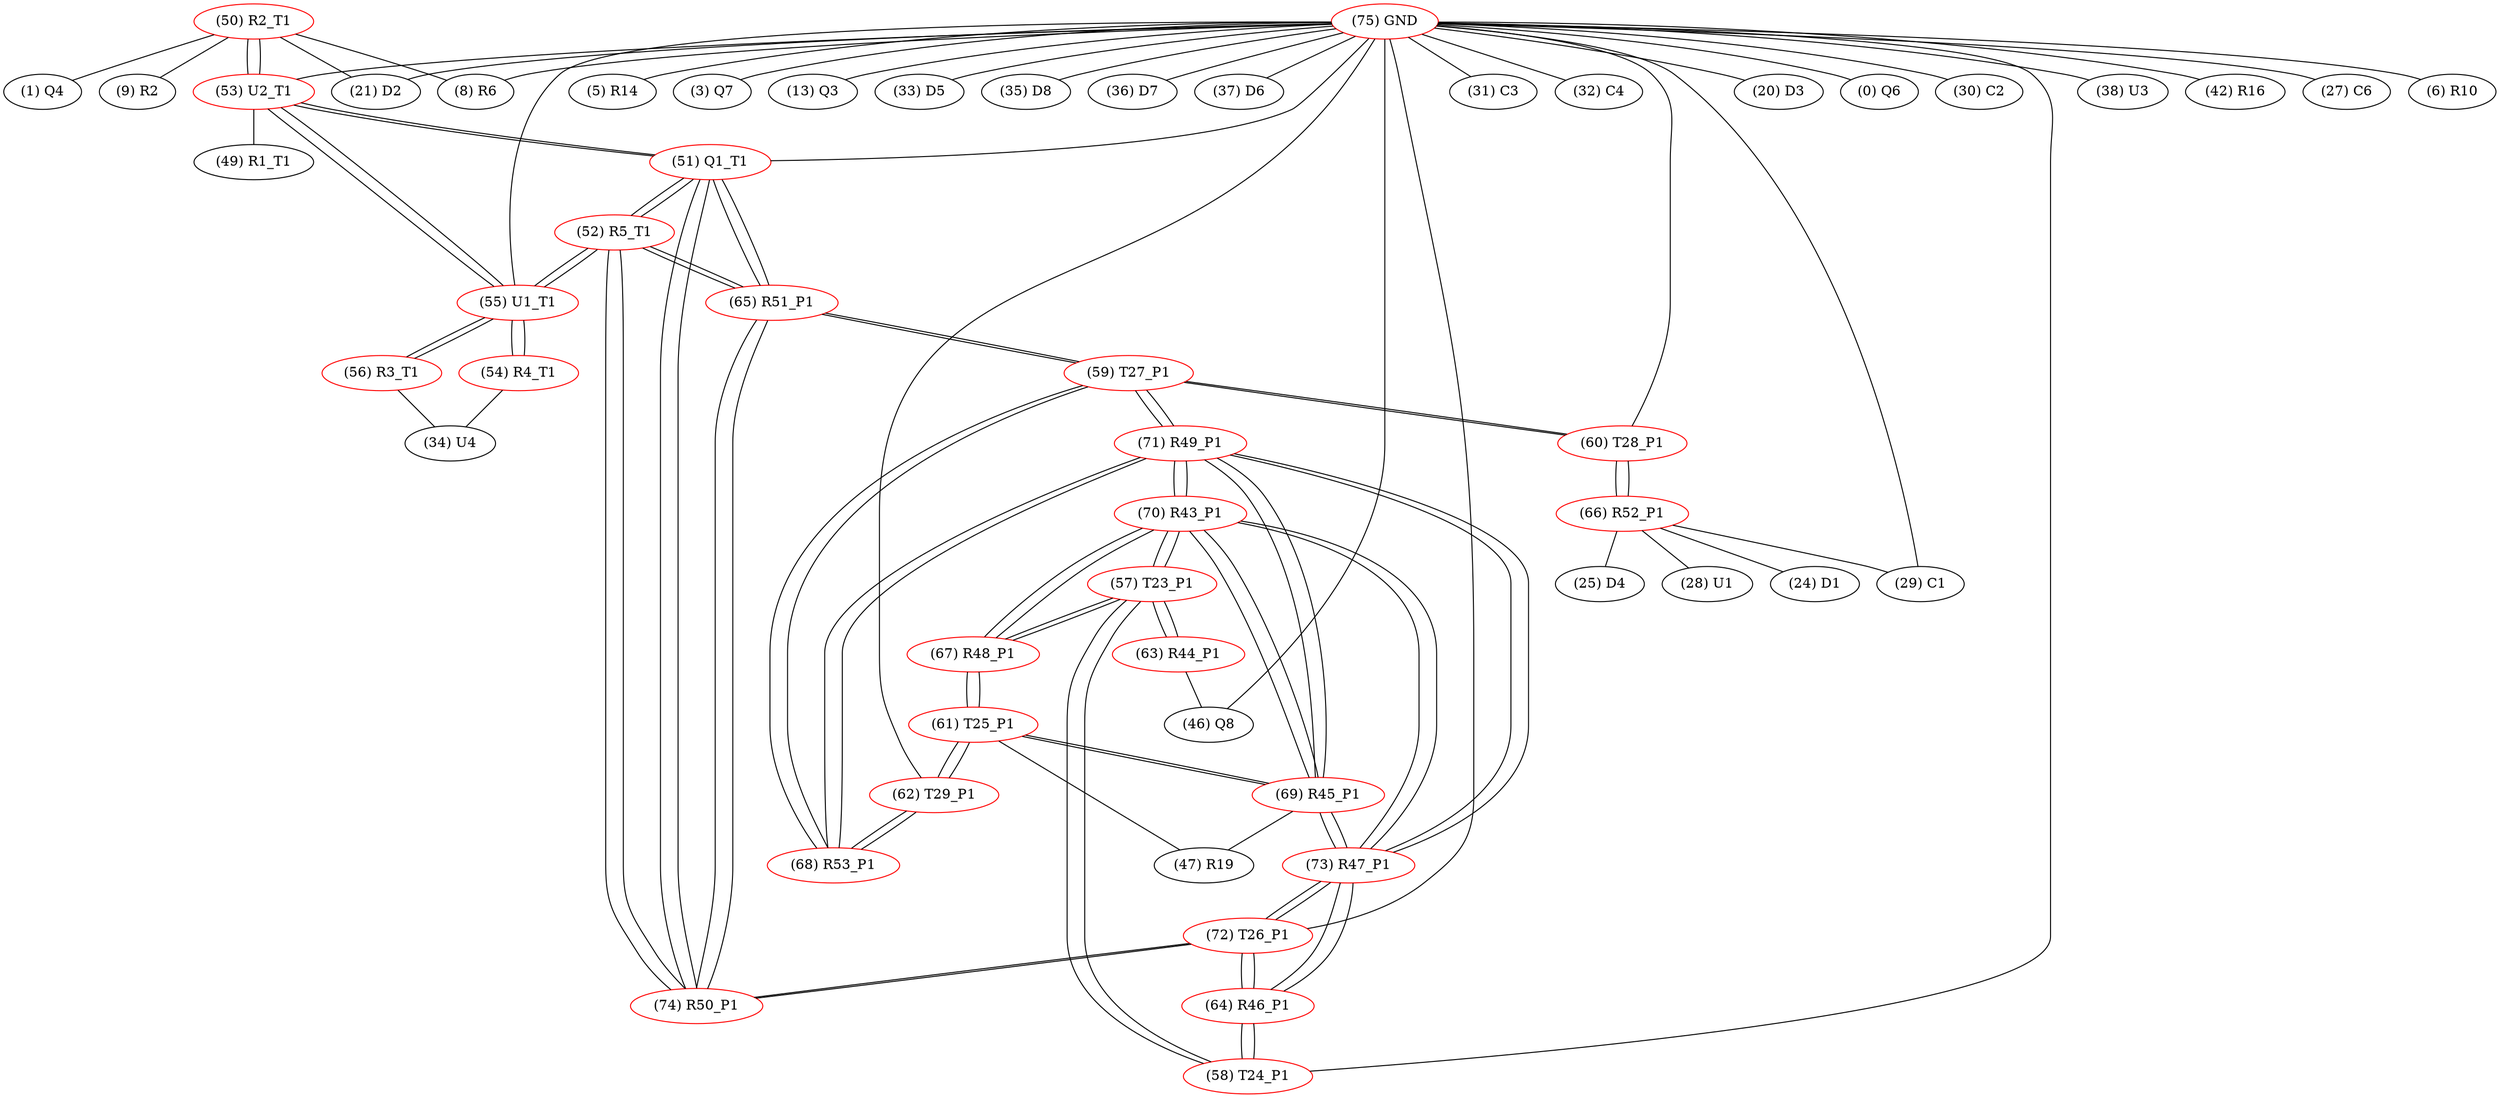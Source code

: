 graph {
	50 [label="(50) R2_T1" color=red]
	1 [label="(1) Q4"]
	9 [label="(9) R2"]
	8 [label="(8) R6"]
	21 [label="(21) D2"]
	53 [label="(53) U2_T1"]
	51 [label="(51) Q1_T1" color=red]
	53 [label="(53) U2_T1"]
	65 [label="(65) R51_P1"]
	74 [label="(74) R50_P1"]
	52 [label="(52) R5_T1"]
	52 [label="(52) R5_T1" color=red]
	55 [label="(55) U1_T1"]
	65 [label="(65) R51_P1"]
	74 [label="(74) R50_P1"]
	51 [label="(51) Q1_T1"]
	53 [label="(53) U2_T1" color=red]
	50 [label="(50) R2_T1"]
	55 [label="(55) U1_T1"]
	49 [label="(49) R1_T1"]
	51 [label="(51) Q1_T1"]
	54 [label="(54) R4_T1" color=red]
	34 [label="(34) U4"]
	55 [label="(55) U1_T1"]
	55 [label="(55) U1_T1" color=red]
	56 [label="(56) R3_T1"]
	54 [label="(54) R4_T1"]
	53 [label="(53) U2_T1"]
	52 [label="(52) R5_T1"]
	56 [label="(56) R3_T1" color=red]
	34 [label="(34) U4"]
	55 [label="(55) U1_T1"]
	57 [label="(57) T23_P1" color=red]
	67 [label="(67) R48_P1"]
	70 [label="(70) R43_P1"]
	58 [label="(58) T24_P1"]
	63 [label="(63) R44_P1"]
	58 [label="(58) T24_P1" color=red]
	64 [label="(64) R46_P1"]
	57 [label="(57) T23_P1"]
	59 [label="(59) T27_P1" color=red]
	65 [label="(65) R51_P1"]
	60 [label="(60) T28_P1"]
	68 [label="(68) R53_P1"]
	71 [label="(71) R49_P1"]
	60 [label="(60) T28_P1" color=red]
	66 [label="(66) R52_P1"]
	59 [label="(59) T27_P1"]
	61 [label="(61) T25_P1" color=red]
	62 [label="(62) T29_P1"]
	67 [label="(67) R48_P1"]
	69 [label="(69) R45_P1"]
	47 [label="(47) R19"]
	62 [label="(62) T29_P1" color=red]
	61 [label="(61) T25_P1"]
	68 [label="(68) R53_P1"]
	63 [label="(63) R44_P1" color=red]
	46 [label="(46) Q8"]
	57 [label="(57) T23_P1"]
	64 [label="(64) R46_P1" color=red]
	72 [label="(72) T26_P1"]
	73 [label="(73) R47_P1"]
	58 [label="(58) T24_P1"]
	65 [label="(65) R51_P1" color=red]
	59 [label="(59) T27_P1"]
	74 [label="(74) R50_P1"]
	52 [label="(52) R5_T1"]
	51 [label="(51) Q1_T1"]
	66 [label="(66) R52_P1" color=red]
	24 [label="(24) D1"]
	25 [label="(25) D4"]
	28 [label="(28) U1"]
	29 [label="(29) C1"]
	60 [label="(60) T28_P1"]
	67 [label="(67) R48_P1" color=red]
	61 [label="(61) T25_P1"]
	57 [label="(57) T23_P1"]
	70 [label="(70) R43_P1"]
	68 [label="(68) R53_P1" color=red]
	62 [label="(62) T29_P1"]
	59 [label="(59) T27_P1"]
	71 [label="(71) R49_P1"]
	69 [label="(69) R45_P1" color=red]
	73 [label="(73) R47_P1"]
	70 [label="(70) R43_P1"]
	71 [label="(71) R49_P1"]
	61 [label="(61) T25_P1"]
	47 [label="(47) R19"]
	70 [label="(70) R43_P1" color=red]
	67 [label="(67) R48_P1"]
	57 [label="(57) T23_P1"]
	73 [label="(73) R47_P1"]
	69 [label="(69) R45_P1"]
	71 [label="(71) R49_P1"]
	71 [label="(71) R49_P1" color=red]
	73 [label="(73) R47_P1"]
	69 [label="(69) R45_P1"]
	70 [label="(70) R43_P1"]
	59 [label="(59) T27_P1"]
	68 [label="(68) R53_P1"]
	72 [label="(72) T26_P1" color=red]
	74 [label="(74) R50_P1"]
	64 [label="(64) R46_P1"]
	73 [label="(73) R47_P1"]
	73 [label="(73) R47_P1" color=red]
	69 [label="(69) R45_P1"]
	70 [label="(70) R43_P1"]
	71 [label="(71) R49_P1"]
	72 [label="(72) T26_P1"]
	64 [label="(64) R46_P1"]
	74 [label="(74) R50_P1" color=red]
	72 [label="(72) T26_P1"]
	65 [label="(65) R51_P1"]
	52 [label="(52) R5_T1"]
	51 [label="(51) Q1_T1"]
	75 [label="(75) GND" color=red]
	31 [label="(31) C3"]
	32 [label="(32) C4"]
	20 [label="(20) D3"]
	0 [label="(0) Q6"]
	21 [label="(21) D2"]
	30 [label="(30) C2"]
	38 [label="(38) U3"]
	29 [label="(29) C1"]
	42 [label="(42) R16"]
	27 [label="(27) C6"]
	6 [label="(6) R10"]
	5 [label="(5) R14"]
	3 [label="(3) Q7"]
	13 [label="(13) Q3"]
	8 [label="(8) R6"]
	33 [label="(33) D5"]
	35 [label="(35) D8"]
	46 [label="(46) Q8"]
	36 [label="(36) D7"]
	37 [label="(37) D6"]
	51 [label="(51) Q1_T1"]
	53 [label="(53) U2_T1"]
	55 [label="(55) U1_T1"]
	72 [label="(72) T26_P1"]
	58 [label="(58) T24_P1"]
	62 [label="(62) T29_P1"]
	60 [label="(60) T28_P1"]
	50 -- 1
	50 -- 9
	50 -- 8
	50 -- 21
	50 -- 53
	51 -- 53
	51 -- 65
	51 -- 74
	51 -- 52
	52 -- 55
	52 -- 65
	52 -- 74
	52 -- 51
	53 -- 50
	53 -- 55
	53 -- 49
	53 -- 51
	54 -- 34
	54 -- 55
	55 -- 56
	55 -- 54
	55 -- 53
	55 -- 52
	56 -- 34
	56 -- 55
	57 -- 67
	57 -- 70
	57 -- 58
	57 -- 63
	58 -- 64
	58 -- 57
	59 -- 65
	59 -- 60
	59 -- 68
	59 -- 71
	60 -- 66
	60 -- 59
	61 -- 62
	61 -- 67
	61 -- 69
	61 -- 47
	62 -- 61
	62 -- 68
	63 -- 46
	63 -- 57
	64 -- 72
	64 -- 73
	64 -- 58
	65 -- 59
	65 -- 74
	65 -- 52
	65 -- 51
	66 -- 24
	66 -- 25
	66 -- 28
	66 -- 29
	66 -- 60
	67 -- 61
	67 -- 57
	67 -- 70
	68 -- 62
	68 -- 59
	68 -- 71
	69 -- 73
	69 -- 70
	69 -- 71
	69 -- 61
	69 -- 47
	70 -- 67
	70 -- 57
	70 -- 73
	70 -- 69
	70 -- 71
	71 -- 73
	71 -- 69
	71 -- 70
	71 -- 59
	71 -- 68
	72 -- 74
	72 -- 64
	72 -- 73
	73 -- 69
	73 -- 70
	73 -- 71
	73 -- 72
	73 -- 64
	74 -- 72
	74 -- 65
	74 -- 52
	74 -- 51
	75 -- 31
	75 -- 32
	75 -- 20
	75 -- 0
	75 -- 21
	75 -- 30
	75 -- 38
	75 -- 29
	75 -- 42
	75 -- 27
	75 -- 6
	75 -- 5
	75 -- 3
	75 -- 13
	75 -- 8
	75 -- 33
	75 -- 35
	75 -- 46
	75 -- 36
	75 -- 37
	75 -- 51
	75 -- 53
	75 -- 55
	75 -- 72
	75 -- 58
	75 -- 62
	75 -- 60
}